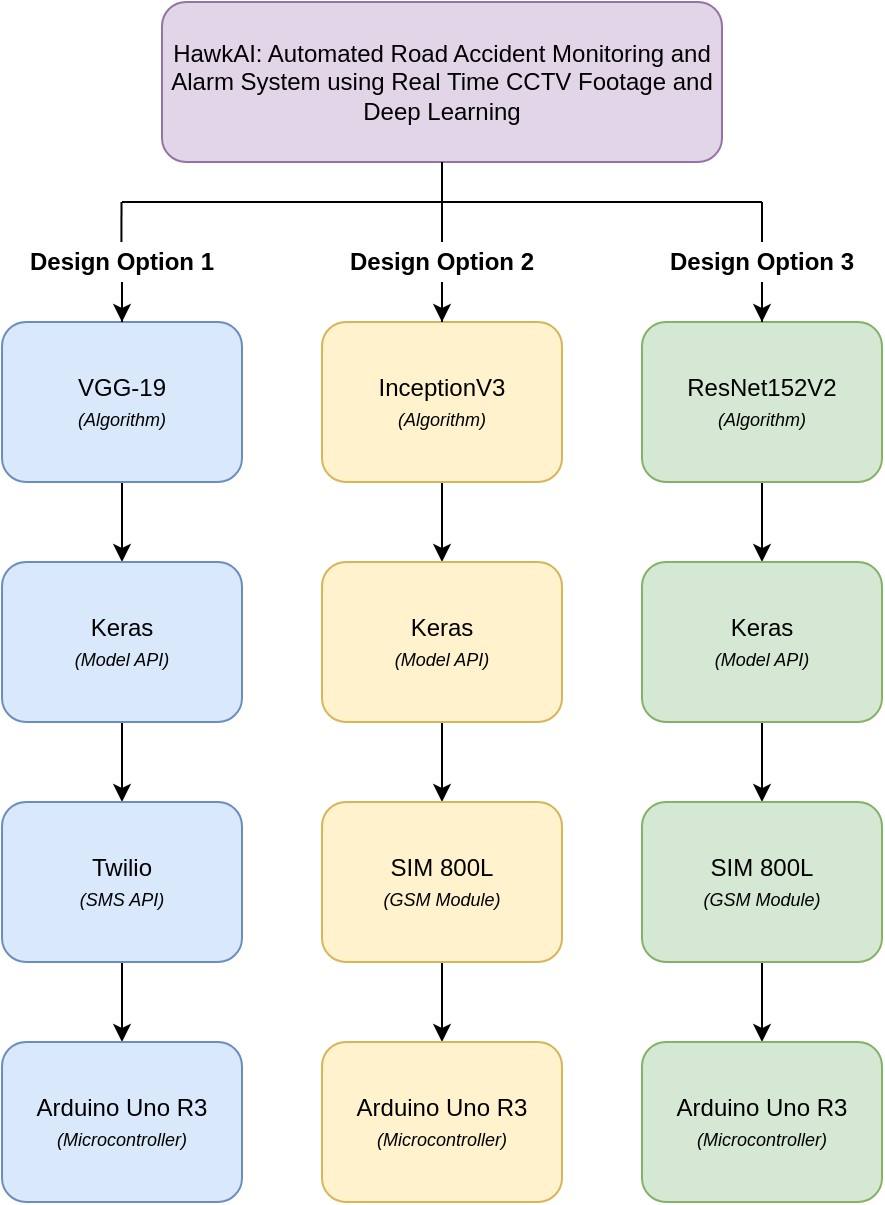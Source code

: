 <mxfile version="13.7.9" type="device"><diagram id="McVag3rBjckSCjSuM2Gq" name="Page-1"><mxGraphModel dx="1024" dy="632" grid="0" gridSize="10" guides="1" tooltips="1" connect="1" arrows="1" fold="1" page="1" pageScale="1" pageWidth="1700" pageHeight="1100" math="0" shadow="0"><root><mxCell id="0"/><mxCell id="1" parent="0"/><mxCell id="-vz6wmGUsRPsj9ekURya-2" value="&lt;div&gt;HawkAI: Automated Road Accident Monitoring and Alarm System using Real Time CCTV Footage and Deep Learning&lt;/div&gt;" style="rounded=1;whiteSpace=wrap;html=1;fillColor=#e1d5e7;strokeColor=#9673a6;" parent="1" vertex="1"><mxGeometry x="280" y="40" width="280" height="80" as="geometry"/></mxCell><mxCell id="-vz6wmGUsRPsj9ekURya-9" value="" style="edgeStyle=orthogonalEdgeStyle;rounded=0;orthogonalLoop=1;jettySize=auto;html=1;" parent="1" source="-vz6wmGUsRPsj9ekURya-3" target="-vz6wmGUsRPsj9ekURya-8" edge="1"><mxGeometry relative="1" as="geometry"/></mxCell><mxCell id="-vz6wmGUsRPsj9ekURya-3" value="VGG-19&lt;br&gt;&lt;i&gt;&lt;font style=&quot;font-size: 9px&quot;&gt;(Algorithm)&lt;/font&gt;&lt;/i&gt;" style="rounded=1;whiteSpace=wrap;html=1;fillColor=#dae8fc;strokeColor=#6c8ebf;" parent="1" vertex="1"><mxGeometry x="200" y="200" width="120" height="80" as="geometry"/></mxCell><mxCell id="-vz6wmGUsRPsj9ekURya-18" value="" style="edgeStyle=orthogonalEdgeStyle;rounded=0;orthogonalLoop=1;jettySize=auto;html=1;" parent="1" source="-vz6wmGUsRPsj9ekURya-4" target="-vz6wmGUsRPsj9ekURya-14" edge="1"><mxGeometry relative="1" as="geometry"/></mxCell><mxCell id="-vz6wmGUsRPsj9ekURya-4" value="InceptionV3&lt;br&gt;&lt;i&gt;&lt;font style=&quot;font-size: 9px&quot;&gt;(Algorithm)&lt;/font&gt;&lt;/i&gt;" style="rounded=1;whiteSpace=wrap;html=1;fillColor=#fff2cc;strokeColor=#d6b656;" parent="1" vertex="1"><mxGeometry x="360" y="200" width="120" height="80" as="geometry"/></mxCell><mxCell id="-vz6wmGUsRPsj9ekURya-21" value="" style="edgeStyle=orthogonalEdgeStyle;rounded=0;orthogonalLoop=1;jettySize=auto;html=1;" parent="1" source="-vz6wmGUsRPsj9ekURya-5" target="-vz6wmGUsRPsj9ekURya-16" edge="1"><mxGeometry relative="1" as="geometry"/></mxCell><mxCell id="-vz6wmGUsRPsj9ekURya-5" value="ResNet152V2&lt;br&gt;&lt;i&gt;&lt;font style=&quot;font-size: 9px&quot;&gt;(Algorithm)&lt;/font&gt;&lt;/i&gt;" style="rounded=1;whiteSpace=wrap;html=1;fillColor=#d5e8d4;strokeColor=#82b366;" parent="1" vertex="1"><mxGeometry x="520" y="200" width="120" height="80" as="geometry"/></mxCell><mxCell id="-vz6wmGUsRPsj9ekURya-11" value="" style="edgeStyle=orthogonalEdgeStyle;rounded=0;orthogonalLoop=1;jettySize=auto;html=1;" parent="1" source="-vz6wmGUsRPsj9ekURya-8" target="-vz6wmGUsRPsj9ekURya-10" edge="1"><mxGeometry relative="1" as="geometry"/></mxCell><mxCell id="-vz6wmGUsRPsj9ekURya-8" value="Keras&lt;br&gt;&lt;i&gt;&lt;font style=&quot;font-size: 9px&quot;&gt;(Model API)&lt;/font&gt;&lt;/i&gt;" style="rounded=1;whiteSpace=wrap;html=1;fillColor=#dae8fc;strokeColor=#6c8ebf;" parent="1" vertex="1"><mxGeometry x="200" y="320" width="120" height="80" as="geometry"/></mxCell><mxCell id="-vz6wmGUsRPsj9ekURya-23" value="" style="edgeStyle=orthogonalEdgeStyle;rounded=0;orthogonalLoop=1;jettySize=auto;html=1;" parent="1" source="-vz6wmGUsRPsj9ekURya-10" target="-vz6wmGUsRPsj9ekURya-22" edge="1"><mxGeometry relative="1" as="geometry"/></mxCell><mxCell id="-vz6wmGUsRPsj9ekURya-10" value="Twilio&lt;br&gt;&lt;i&gt;&lt;font style=&quot;font-size: 9px&quot;&gt;(SMS API)&lt;/font&gt;&lt;/i&gt;" style="rounded=1;whiteSpace=wrap;html=1;fillColor=#dae8fc;strokeColor=#6c8ebf;" parent="1" vertex="1"><mxGeometry x="200" y="440" width="120" height="80" as="geometry"/></mxCell><mxCell id="-vz6wmGUsRPsj9ekURya-19" value="" style="edgeStyle=orthogonalEdgeStyle;rounded=0;orthogonalLoop=1;jettySize=auto;html=1;" parent="1" source="-vz6wmGUsRPsj9ekURya-14" target="-vz6wmGUsRPsj9ekURya-15" edge="1"><mxGeometry relative="1" as="geometry"/></mxCell><mxCell id="-vz6wmGUsRPsj9ekURya-14" value="Keras&lt;br&gt;&lt;i&gt;&lt;font style=&quot;font-size: 9px&quot;&gt;(Model API)&lt;/font&gt;&lt;/i&gt;" style="rounded=1;whiteSpace=wrap;html=1;fillColor=#fff2cc;strokeColor=#d6b656;" parent="1" vertex="1"><mxGeometry x="360" y="320" width="120" height="80" as="geometry"/></mxCell><mxCell id="-vz6wmGUsRPsj9ekURya-27" value="" style="edgeStyle=orthogonalEdgeStyle;rounded=0;orthogonalLoop=1;jettySize=auto;html=1;" parent="1" source="-vz6wmGUsRPsj9ekURya-15" target="-vz6wmGUsRPsj9ekURya-24" edge="1"><mxGeometry relative="1" as="geometry"/></mxCell><mxCell id="-vz6wmGUsRPsj9ekURya-15" value="SIM 800L&lt;br&gt;&lt;i&gt;&lt;font style=&quot;font-size: 9px&quot;&gt;(GSM Module)&lt;/font&gt;&lt;/i&gt;" style="rounded=1;whiteSpace=wrap;html=1;fillColor=#fff2cc;strokeColor=#d6b656;" parent="1" vertex="1"><mxGeometry x="360" y="440" width="120" height="80" as="geometry"/></mxCell><mxCell id="-vz6wmGUsRPsj9ekURya-20" value="" style="edgeStyle=orthogonalEdgeStyle;rounded=0;orthogonalLoop=1;jettySize=auto;html=1;" parent="1" source="-vz6wmGUsRPsj9ekURya-16" target="-vz6wmGUsRPsj9ekURya-17" edge="1"><mxGeometry relative="1" as="geometry"/></mxCell><mxCell id="-vz6wmGUsRPsj9ekURya-16" value="Keras&lt;br&gt;&lt;i&gt;&lt;font style=&quot;font-size: 9px&quot;&gt;(Model API)&lt;/font&gt;&lt;/i&gt;" style="rounded=1;whiteSpace=wrap;html=1;fillColor=#d5e8d4;strokeColor=#82b366;" parent="1" vertex="1"><mxGeometry x="520" y="320" width="120" height="80" as="geometry"/></mxCell><mxCell id="-vz6wmGUsRPsj9ekURya-26" value="" style="edgeStyle=orthogonalEdgeStyle;rounded=0;orthogonalLoop=1;jettySize=auto;html=1;" parent="1" source="-vz6wmGUsRPsj9ekURya-17" target="-vz6wmGUsRPsj9ekURya-25" edge="1"><mxGeometry relative="1" as="geometry"/></mxCell><mxCell id="-vz6wmGUsRPsj9ekURya-17" value="SIM 800L&lt;br&gt;&lt;i&gt;&lt;font style=&quot;font-size: 9px&quot;&gt;(GSM Module)&lt;/font&gt;&lt;/i&gt;" style="rounded=1;whiteSpace=wrap;html=1;fillColor=#d5e8d4;strokeColor=#82b366;" parent="1" vertex="1"><mxGeometry x="520" y="440" width="120" height="80" as="geometry"/></mxCell><mxCell id="-vz6wmGUsRPsj9ekURya-22" value="Arduino Uno R3&lt;br&gt;&lt;i&gt;&lt;font style=&quot;font-size: 9px&quot;&gt;(Microcontroller)&lt;/font&gt;&lt;/i&gt;" style="rounded=1;whiteSpace=wrap;html=1;fillColor=#dae8fc;strokeColor=#6c8ebf;" parent="1" vertex="1"><mxGeometry x="200" y="560" width="120" height="80" as="geometry"/></mxCell><mxCell id="-vz6wmGUsRPsj9ekURya-24" value="Arduino Uno R3&lt;br&gt;&lt;i&gt;&lt;font style=&quot;font-size: 9px&quot;&gt;(Microcontroller)&lt;/font&gt;&lt;/i&gt;" style="rounded=1;whiteSpace=wrap;html=1;fillColor=#fff2cc;strokeColor=#d6b656;" parent="1" vertex="1"><mxGeometry x="360" y="560" width="120" height="80" as="geometry"/></mxCell><mxCell id="-vz6wmGUsRPsj9ekURya-25" value="Arduino Uno R3&lt;br&gt;&lt;i&gt;&lt;font style=&quot;font-size: 9px&quot;&gt;(Microcontroller)&lt;/font&gt;&lt;/i&gt;" style="rounded=1;whiteSpace=wrap;html=1;fillColor=#d5e8d4;strokeColor=#82b366;" parent="1" vertex="1"><mxGeometry x="520" y="560" width="120" height="80" as="geometry"/></mxCell><mxCell id="-vz6wmGUsRPsj9ekURya-35" value="" style="edgeStyle=orthogonalEdgeStyle;rounded=0;orthogonalLoop=1;jettySize=auto;html=1;" parent="1" source="-vz6wmGUsRPsj9ekURya-28" target="-vz6wmGUsRPsj9ekURya-3" edge="1"><mxGeometry relative="1" as="geometry"/></mxCell><mxCell id="-vz6wmGUsRPsj9ekURya-28" value="&lt;b&gt;Design Option 1&lt;/b&gt;" style="text;html=1;strokeColor=none;fillColor=none;align=center;verticalAlign=middle;whiteSpace=wrap;rounded=0;" parent="1" vertex="1"><mxGeometry x="200" y="160" width="120" height="20" as="geometry"/></mxCell><mxCell id="-vz6wmGUsRPsj9ekURya-36" value="" style="edgeStyle=orthogonalEdgeStyle;rounded=0;orthogonalLoop=1;jettySize=auto;html=1;" parent="1" source="-vz6wmGUsRPsj9ekURya-29" target="-vz6wmGUsRPsj9ekURya-4" edge="1"><mxGeometry relative="1" as="geometry"/></mxCell><mxCell id="-vz6wmGUsRPsj9ekURya-29" value="&lt;b&gt;Design Option 2&lt;/b&gt;" style="text;html=1;strokeColor=none;fillColor=none;align=center;verticalAlign=middle;whiteSpace=wrap;rounded=0;" parent="1" vertex="1"><mxGeometry x="360" y="160" width="120" height="20" as="geometry"/></mxCell><mxCell id="-vz6wmGUsRPsj9ekURya-37" value="" style="edgeStyle=orthogonalEdgeStyle;rounded=0;orthogonalLoop=1;jettySize=auto;html=1;" parent="1" source="-vz6wmGUsRPsj9ekURya-30" target="-vz6wmGUsRPsj9ekURya-5" edge="1"><mxGeometry relative="1" as="geometry"/></mxCell><mxCell id="-vz6wmGUsRPsj9ekURya-30" value="&lt;b&gt;Design Option 3&lt;/b&gt;" style="text;html=1;strokeColor=none;fillColor=none;align=center;verticalAlign=middle;whiteSpace=wrap;rounded=0;" parent="1" vertex="1"><mxGeometry x="520" y="160" width="120" height="20" as="geometry"/></mxCell><mxCell id="-vz6wmGUsRPsj9ekURya-31" value="" style="endArrow=none;html=1;" parent="1" edge="1"><mxGeometry width="50" height="50" relative="1" as="geometry"><mxPoint x="260" y="140" as="sourcePoint"/><mxPoint x="580" y="140" as="targetPoint"/></mxGeometry></mxCell><mxCell id="-vz6wmGUsRPsj9ekURya-32" value="" style="endArrow=none;html=1;entryX=0.5;entryY=1;entryDx=0;entryDy=0;exitX=0.5;exitY=0;exitDx=0;exitDy=0;" parent="1" source="-vz6wmGUsRPsj9ekURya-29" target="-vz6wmGUsRPsj9ekURya-2" edge="1"><mxGeometry width="50" height="50" relative="1" as="geometry"><mxPoint x="390" y="180" as="sourcePoint"/><mxPoint x="440" y="130" as="targetPoint"/></mxGeometry></mxCell><mxCell id="-vz6wmGUsRPsj9ekURya-33" value="" style="endArrow=none;html=1;exitX=0.5;exitY=0;exitDx=0;exitDy=0;" parent="1" source="-vz6wmGUsRPsj9ekURya-30" edge="1"><mxGeometry width="50" height="50" relative="1" as="geometry"><mxPoint x="470" y="220" as="sourcePoint"/><mxPoint x="580" y="140" as="targetPoint"/></mxGeometry></mxCell><mxCell id="-vz6wmGUsRPsj9ekURya-34" value="" style="endArrow=none;html=1;exitX=0.583;exitY=0;exitDx=0;exitDy=0;exitPerimeter=0;" parent="1" edge="1"><mxGeometry width="50" height="50" relative="1" as="geometry"><mxPoint x="259.71" y="160" as="sourcePoint"/><mxPoint x="259.75" y="140" as="targetPoint"/></mxGeometry></mxCell></root></mxGraphModel></diagram></mxfile>
